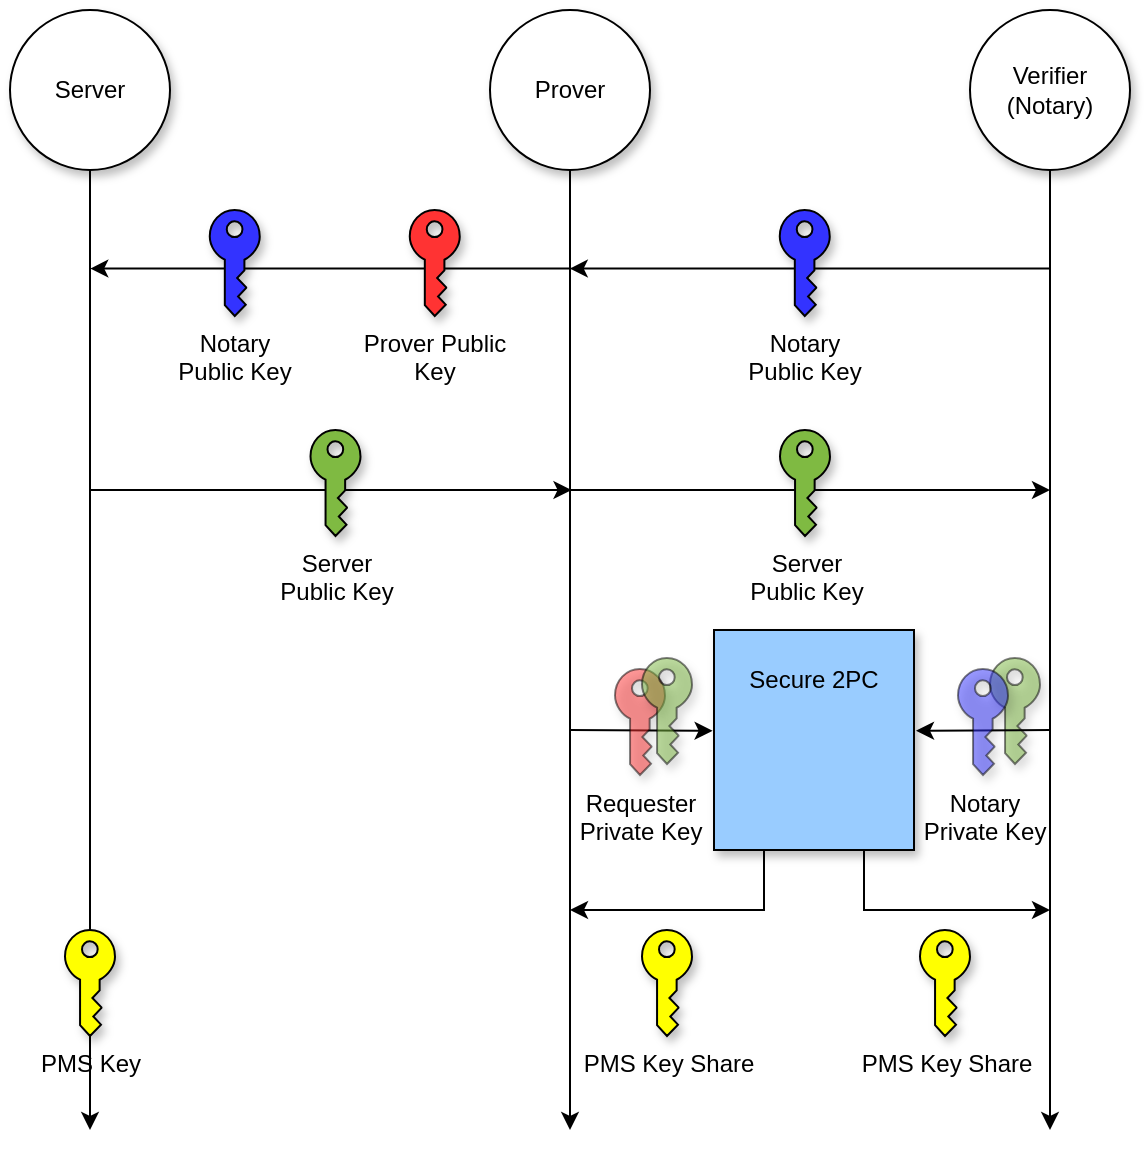 <mxfile>
    <diagram id="kcIGn_kX_1L25iIxUXLg" name="Page-1">
        <mxGraphModel dx="829" dy="548" grid="1" gridSize="10" guides="1" tooltips="1" connect="1" arrows="1" fold="1" page="1" pageScale="1" pageWidth="850" pageHeight="1100" math="0" shadow="0">
            <root>
                <mxCell id="0"/>
                <mxCell id="1" parent="0"/>
                <mxCell id="EZAqd18MQriHtEKbU3QA-54" value="" style="sketch=0;pointerEvents=1;shadow=1;dashed=0;html=1;strokeColor=default;labelPosition=center;verticalLabelPosition=bottom;verticalAlign=top;outlineConnect=0;align=center;shape=mxgraph.office.security.key_permissions;fillColor=#7FBA42;container=1;opacity=50;fontStyle=1" parent="1" vertex="1">
                    <mxGeometry x="650" y="524" width="25" height="53" as="geometry">
                        <mxRectangle x="300" y="330" width="90" height="20" as="alternateBounds"/>
                    </mxGeometry>
                </mxCell>
                <mxCell id="EZAqd18MQriHtEKbU3QA-5" style="edgeStyle=orthogonalEdgeStyle;rounded=0;orthogonalLoop=1;jettySize=auto;html=1;" parent="1" source="EZAqd18MQriHtEKbU3QA-1" edge="1">
                    <mxGeometry relative="1" as="geometry">
                        <mxPoint x="440" y="760" as="targetPoint"/>
                    </mxGeometry>
                </mxCell>
                <mxCell id="EZAqd18MQriHtEKbU3QA-1" value="Prover" style="ellipse;whiteSpace=wrap;html=1;aspect=fixed;shadow=1;" parent="1" vertex="1">
                    <mxGeometry x="400" y="200" width="80" height="80" as="geometry"/>
                </mxCell>
                <mxCell id="EZAqd18MQriHtEKbU3QA-4" style="edgeStyle=orthogonalEdgeStyle;rounded=0;orthogonalLoop=1;jettySize=auto;html=1;startArrow=none;" parent="1" source="EZAqd18MQriHtEKbU3QA-56" edge="1">
                    <mxGeometry relative="1" as="geometry">
                        <mxPoint x="200" y="760" as="targetPoint"/>
                    </mxGeometry>
                </mxCell>
                <mxCell id="EZAqd18MQriHtEKbU3QA-2" value="Server" style="ellipse;whiteSpace=wrap;html=1;aspect=fixed;shadow=1;" parent="1" vertex="1">
                    <mxGeometry x="160" y="200" width="80" height="80" as="geometry"/>
                </mxCell>
                <mxCell id="EZAqd18MQriHtEKbU3QA-6" style="edgeStyle=orthogonalEdgeStyle;rounded=0;orthogonalLoop=1;jettySize=auto;html=1;" parent="1" source="EZAqd18MQriHtEKbU3QA-3" edge="1">
                    <mxGeometry relative="1" as="geometry">
                        <mxPoint x="680" y="760" as="targetPoint"/>
                    </mxGeometry>
                </mxCell>
                <mxCell id="EZAqd18MQriHtEKbU3QA-3" value="Verifier&lt;br&gt;(Notary)" style="ellipse;whiteSpace=wrap;html=1;aspect=fixed;shadow=1;" parent="1" vertex="1">
                    <mxGeometry x="640" y="200" width="80" height="80" as="geometry"/>
                </mxCell>
                <mxCell id="EZAqd18MQriHtEKbU3QA-29" value="" style="endArrow=classic;html=1;rounded=0;" parent="1" edge="1">
                    <mxGeometry width="50" height="50" relative="1" as="geometry">
                        <mxPoint x="200.25" y="440" as="sourcePoint"/>
                        <mxPoint x="440.75" y="440" as="targetPoint"/>
                    </mxGeometry>
                </mxCell>
                <mxCell id="EZAqd18MQriHtEKbU3QA-30" value="" style="endArrow=classic;html=1;rounded=0;" parent="1" edge="1">
                    <mxGeometry width="50" height="50" relative="1" as="geometry">
                        <mxPoint x="440" y="440" as="sourcePoint"/>
                        <mxPoint x="680" y="440" as="targetPoint"/>
                    </mxGeometry>
                </mxCell>
                <mxCell id="EZAqd18MQriHtEKbU3QA-12" value="Server&lt;br&gt;Public Key" style="sketch=0;pointerEvents=1;shadow=1;dashed=0;html=1;strokeColor=default;labelPosition=center;verticalLabelPosition=bottom;verticalAlign=top;outlineConnect=0;align=center;shape=mxgraph.office.security.key_permissions;fillColor=#7FBA42;container=1;" parent="1" vertex="1">
                    <mxGeometry x="310.25" y="410" width="25" height="53" as="geometry">
                        <mxRectangle x="300" y="330" width="90" height="20" as="alternateBounds"/>
                    </mxGeometry>
                </mxCell>
                <mxCell id="EZAqd18MQriHtEKbU3QA-32" value="Server&lt;br&gt;Public Key" style="sketch=0;pointerEvents=1;shadow=1;dashed=0;html=1;strokeColor=default;labelPosition=center;verticalLabelPosition=bottom;verticalAlign=top;outlineConnect=0;align=center;shape=mxgraph.office.security.key_permissions;fillColor=#7FBA42;container=1;" parent="1" vertex="1">
                    <mxGeometry x="545" y="410" width="25" height="53" as="geometry"/>
                </mxCell>
                <mxCell id="EZAqd18MQriHtEKbU3QA-36" value="" style="endArrow=classic;html=1;rounded=0;" parent="1" edge="1">
                    <mxGeometry width="50" height="50" relative="1" as="geometry">
                        <mxPoint x="679.88" y="329.26" as="sourcePoint"/>
                        <mxPoint x="439.88" y="329.26" as="targetPoint"/>
                    </mxGeometry>
                </mxCell>
                <mxCell id="EZAqd18MQriHtEKbU3QA-26" value="Notary&lt;br&gt;Public Key" style="sketch=0;pointerEvents=1;shadow=1;dashed=0;html=1;strokeColor=default;labelPosition=center;verticalLabelPosition=bottom;verticalAlign=top;outlineConnect=0;align=center;shape=mxgraph.office.security.key_permissions;fillColor=#3333FF;" parent="1" vertex="1">
                    <mxGeometry x="544.88" y="300" width="25" height="53" as="geometry"/>
                </mxCell>
                <mxCell id="EZAqd18MQriHtEKbU3QA-37" value="" style="endArrow=classic;html=1;rounded=0;" parent="1" edge="1">
                    <mxGeometry width="50" height="50" relative="1" as="geometry">
                        <mxPoint x="440.63" y="329.26" as="sourcePoint"/>
                        <mxPoint x="200.13" y="329.26" as="targetPoint"/>
                    </mxGeometry>
                </mxCell>
                <mxCell id="EZAqd18MQriHtEKbU3QA-38" value="Notary&lt;br&gt;Public Key" style="sketch=0;pointerEvents=1;shadow=1;dashed=0;html=1;strokeColor=default;labelPosition=center;verticalLabelPosition=bottom;verticalAlign=top;outlineConnect=0;align=center;shape=mxgraph.office.security.key_permissions;fillColor=#3333FF;" parent="1" vertex="1">
                    <mxGeometry x="259.88" y="300" width="25" height="53" as="geometry"/>
                </mxCell>
                <mxCell id="EZAqd18MQriHtEKbU3QA-39" value="Prover Public &lt;br&gt;Key" style="sketch=0;pointerEvents=1;shadow=1;dashed=0;html=1;strokeColor=default;labelPosition=center;verticalLabelPosition=bottom;verticalAlign=top;outlineConnect=0;align=center;shape=mxgraph.office.security.key_permissions;fillColor=#FF3333;" parent="1" vertex="1">
                    <mxGeometry x="359.88" y="300" width="25" height="53" as="geometry"/>
                </mxCell>
                <mxCell id="EZAqd18MQriHtEKbU3QA-42" value="" style="shape=image;html=1;verticalAlign=top;verticalLabelPosition=bottom;labelBackgroundColor=#ffffff;imageAspect=0;aspect=fixed;image=https://cdn4.iconfinder.com/data/icons/ionicons/512/icon-plus-128.png;shadow=0;sketch=0;strokeColor=#000000;fillColor=none;" parent="1" vertex="1">
                    <mxGeometry x="303.88" y="313" width="33" height="33" as="geometry"/>
                </mxCell>
                <mxCell id="EZAqd18MQriHtEKbU3QA-48" style="edgeStyle=orthogonalEdgeStyle;rounded=0;orthogonalLoop=1;jettySize=auto;html=1;exitX=0.25;exitY=1;exitDx=0;exitDy=0;" parent="1" source="EZAqd18MQriHtEKbU3QA-44" edge="1">
                    <mxGeometry relative="1" as="geometry">
                        <mxPoint x="440" y="650" as="targetPoint"/>
                        <Array as="points">
                            <mxPoint x="537" y="650"/>
                        </Array>
                    </mxGeometry>
                </mxCell>
                <mxCell id="EZAqd18MQriHtEKbU3QA-49" style="edgeStyle=orthogonalEdgeStyle;rounded=0;orthogonalLoop=1;jettySize=auto;html=1;exitX=0.75;exitY=1;exitDx=0;exitDy=0;" parent="1" source="EZAqd18MQriHtEKbU3QA-44" edge="1">
                    <mxGeometry relative="1" as="geometry">
                        <mxPoint x="680" y="650" as="targetPoint"/>
                        <Array as="points">
                            <mxPoint x="587" y="650"/>
                        </Array>
                    </mxGeometry>
                </mxCell>
                <mxCell id="EZAqd18MQriHtEKbU3QA-44" value="" style="rounded=0;whiteSpace=wrap;html=1;shadow=1;sketch=0;strokeColor=#000000;fillColor=#99CCFF;" parent="1" vertex="1">
                    <mxGeometry x="512" y="510" width="100" height="110" as="geometry"/>
                </mxCell>
                <mxCell id="EZAqd18MQriHtEKbU3QA-45" value="Secure 2PC" style="text;html=1;strokeColor=none;fillColor=none;align=center;verticalAlign=middle;whiteSpace=wrap;rounded=0;shadow=0;sketch=0;" parent="1" vertex="1">
                    <mxGeometry x="517" y="520" width="90" height="30" as="geometry"/>
                </mxCell>
                <mxCell id="EZAqd18MQriHtEKbU3QA-46" value="" style="endArrow=classic;html=1;rounded=0;entryX=1.01;entryY=0.458;entryDx=0;entryDy=0;entryPerimeter=0;" parent="1" target="EZAqd18MQriHtEKbU3QA-44" edge="1">
                    <mxGeometry width="50" height="50" relative="1" as="geometry">
                        <mxPoint x="680" y="560" as="sourcePoint"/>
                        <mxPoint x="450" y="550" as="targetPoint"/>
                    </mxGeometry>
                </mxCell>
                <mxCell id="EZAqd18MQriHtEKbU3QA-47" value="" style="endArrow=classic;html=1;rounded=0;entryX=-0.007;entryY=0.458;entryDx=0;entryDy=0;entryPerimeter=0;" parent="1" target="EZAqd18MQriHtEKbU3QA-44" edge="1">
                    <mxGeometry width="50" height="50" relative="1" as="geometry">
                        <mxPoint x="440" y="560" as="sourcePoint"/>
                        <mxPoint x="347" y="580.38" as="targetPoint"/>
                    </mxGeometry>
                </mxCell>
                <mxCell id="EZAqd18MQriHtEKbU3QA-50" value="PMS Key Share" style="sketch=0;pointerEvents=1;shadow=1;dashed=0;html=1;strokeColor=default;labelPosition=center;verticalLabelPosition=bottom;verticalAlign=top;outlineConnect=0;align=center;shape=mxgraph.office.security.key_permissions;fillColor=#FFFF00;" parent="1" vertex="1">
                    <mxGeometry x="476" y="660" width="25" height="53" as="geometry"/>
                </mxCell>
                <mxCell id="EZAqd18MQriHtEKbU3QA-51" value="PMS Key Share" style="sketch=0;pointerEvents=1;shadow=1;dashed=0;html=1;strokeColor=default;labelPosition=center;verticalLabelPosition=bottom;verticalAlign=top;outlineConnect=0;align=center;shape=mxgraph.office.security.key_permissions;fillColor=#FFFF00;" parent="1" vertex="1">
                    <mxGeometry x="615" y="660" width="25" height="53" as="geometry"/>
                </mxCell>
                <mxCell id="EZAqd18MQriHtEKbU3QA-53" value="Requester&lt;br&gt;Private Key" style="sketch=0;pointerEvents=1;shadow=1;dashed=0;html=1;strokeColor=default;labelPosition=center;verticalLabelPosition=bottom;verticalAlign=top;outlineConnect=0;align=center;shape=mxgraph.office.security.key_permissions;fillColor=#FF3333;opacity=50;" parent="1" vertex="1">
                    <mxGeometry x="462.5" y="529.5" width="25" height="53" as="geometry"/>
                </mxCell>
                <mxCell id="EZAqd18MQriHtEKbU3QA-52" value="Notary&lt;br&gt;Private Key" style="sketch=0;pointerEvents=1;shadow=1;dashed=0;html=1;strokeColor=default;labelPosition=center;verticalLabelPosition=bottom;verticalAlign=top;outlineConnect=0;align=center;shape=mxgraph.office.security.key_permissions;fillColor=#3333FF;opacity=50;" parent="1" vertex="1">
                    <mxGeometry x="634" y="529.5" width="25" height="53" as="geometry"/>
                </mxCell>
                <mxCell id="EZAqd18MQriHtEKbU3QA-55" value="" style="sketch=0;pointerEvents=1;shadow=1;dashed=0;html=1;strokeColor=default;labelPosition=center;verticalLabelPosition=bottom;verticalAlign=top;outlineConnect=0;align=center;shape=mxgraph.office.security.key_permissions;fillColor=#7FBA42;container=1;opacity=50;" parent="1" vertex="1">
                    <mxGeometry x="476" y="524" width="25" height="53" as="geometry">
                        <mxRectangle x="300" y="330" width="90" height="20" as="alternateBounds"/>
                    </mxGeometry>
                </mxCell>
                <mxCell id="EZAqd18MQriHtEKbU3QA-56" value="PMS Key" style="sketch=0;pointerEvents=1;shadow=1;dashed=0;html=1;strokeColor=default;labelPosition=center;verticalLabelPosition=bottom;verticalAlign=top;outlineConnect=0;align=center;shape=mxgraph.office.security.key_permissions;fillColor=#FFFF00;" parent="1" vertex="1">
                    <mxGeometry x="187.5" y="660" width="25" height="53" as="geometry"/>
                </mxCell>
                <mxCell id="EZAqd18MQriHtEKbU3QA-57" value="" style="edgeStyle=orthogonalEdgeStyle;rounded=0;orthogonalLoop=1;jettySize=auto;html=1;endArrow=none;" parent="1" source="EZAqd18MQriHtEKbU3QA-2" target="EZAqd18MQriHtEKbU3QA-56" edge="1">
                    <mxGeometry relative="1" as="geometry">
                        <mxPoint x="200" y="760" as="targetPoint"/>
                        <mxPoint x="200" y="280" as="sourcePoint"/>
                    </mxGeometry>
                </mxCell>
            </root>
        </mxGraphModel>
    </diagram>
</mxfile>
